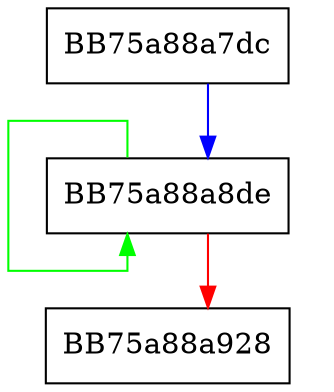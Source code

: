 digraph mp_etw_detection_data {
  node [shape="box"];
  graph [splines=ortho];
  BB75a88a7dc -> BB75a88a8de [color="blue"];
  BB75a88a8de -> BB75a88a8de [color="green"];
  BB75a88a8de -> BB75a88a928 [color="red"];
}